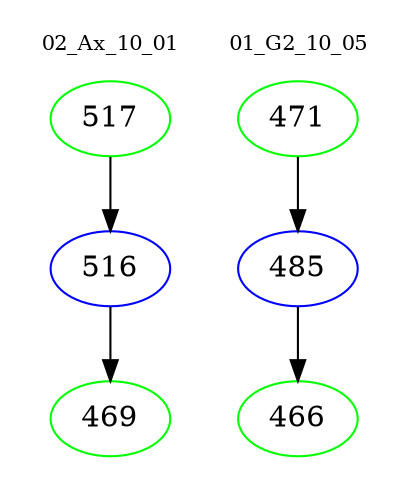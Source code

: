 digraph{
subgraph cluster_0 {
color = white
label = "02_Ax_10_01";
fontsize=10;
T0_517 [label="517", color="green"]
T0_517 -> T0_516 [color="black"]
T0_516 [label="516", color="blue"]
T0_516 -> T0_469 [color="black"]
T0_469 [label="469", color="green"]
}
subgraph cluster_1 {
color = white
label = "01_G2_10_05";
fontsize=10;
T1_471 [label="471", color="green"]
T1_471 -> T1_485 [color="black"]
T1_485 [label="485", color="blue"]
T1_485 -> T1_466 [color="black"]
T1_466 [label="466", color="green"]
}
}

